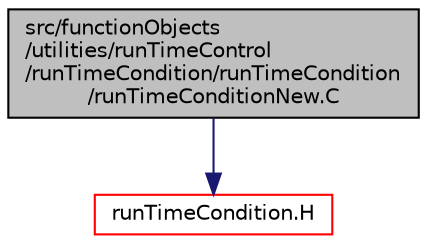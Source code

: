 digraph "src/functionObjects/utilities/runTimeControl/runTimeCondition/runTimeCondition/runTimeConditionNew.C"
{
  bgcolor="transparent";
  edge [fontname="Helvetica",fontsize="10",labelfontname="Helvetica",labelfontsize="10"];
  node [fontname="Helvetica",fontsize="10",shape=record];
  Node1 [label="src/functionObjects\l/utilities/runTimeControl\l/runTimeCondition/runTimeCondition\l/runTimeConditionNew.C",height=0.2,width=0.4,color="black", fillcolor="grey75", style="filled" fontcolor="black"];
  Node1 -> Node2 [color="midnightblue",fontsize="10",style="solid",fontname="Helvetica"];
  Node2 [label="runTimeCondition.H",height=0.2,width=0.4,color="red",URL="$runTimeCondition_8H.html"];
}

